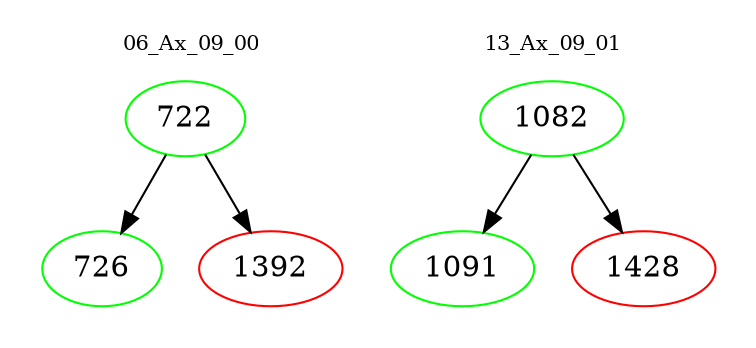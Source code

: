 digraph{
subgraph cluster_0 {
color = white
label = "06_Ax_09_00";
fontsize=10;
T0_722 [label="722", color="green"]
T0_722 -> T0_726 [color="black"]
T0_726 [label="726", color="green"]
T0_722 -> T0_1392 [color="black"]
T0_1392 [label="1392", color="red"]
}
subgraph cluster_1 {
color = white
label = "13_Ax_09_01";
fontsize=10;
T1_1082 [label="1082", color="green"]
T1_1082 -> T1_1091 [color="black"]
T1_1091 [label="1091", color="green"]
T1_1082 -> T1_1428 [color="black"]
T1_1428 [label="1428", color="red"]
}
}
